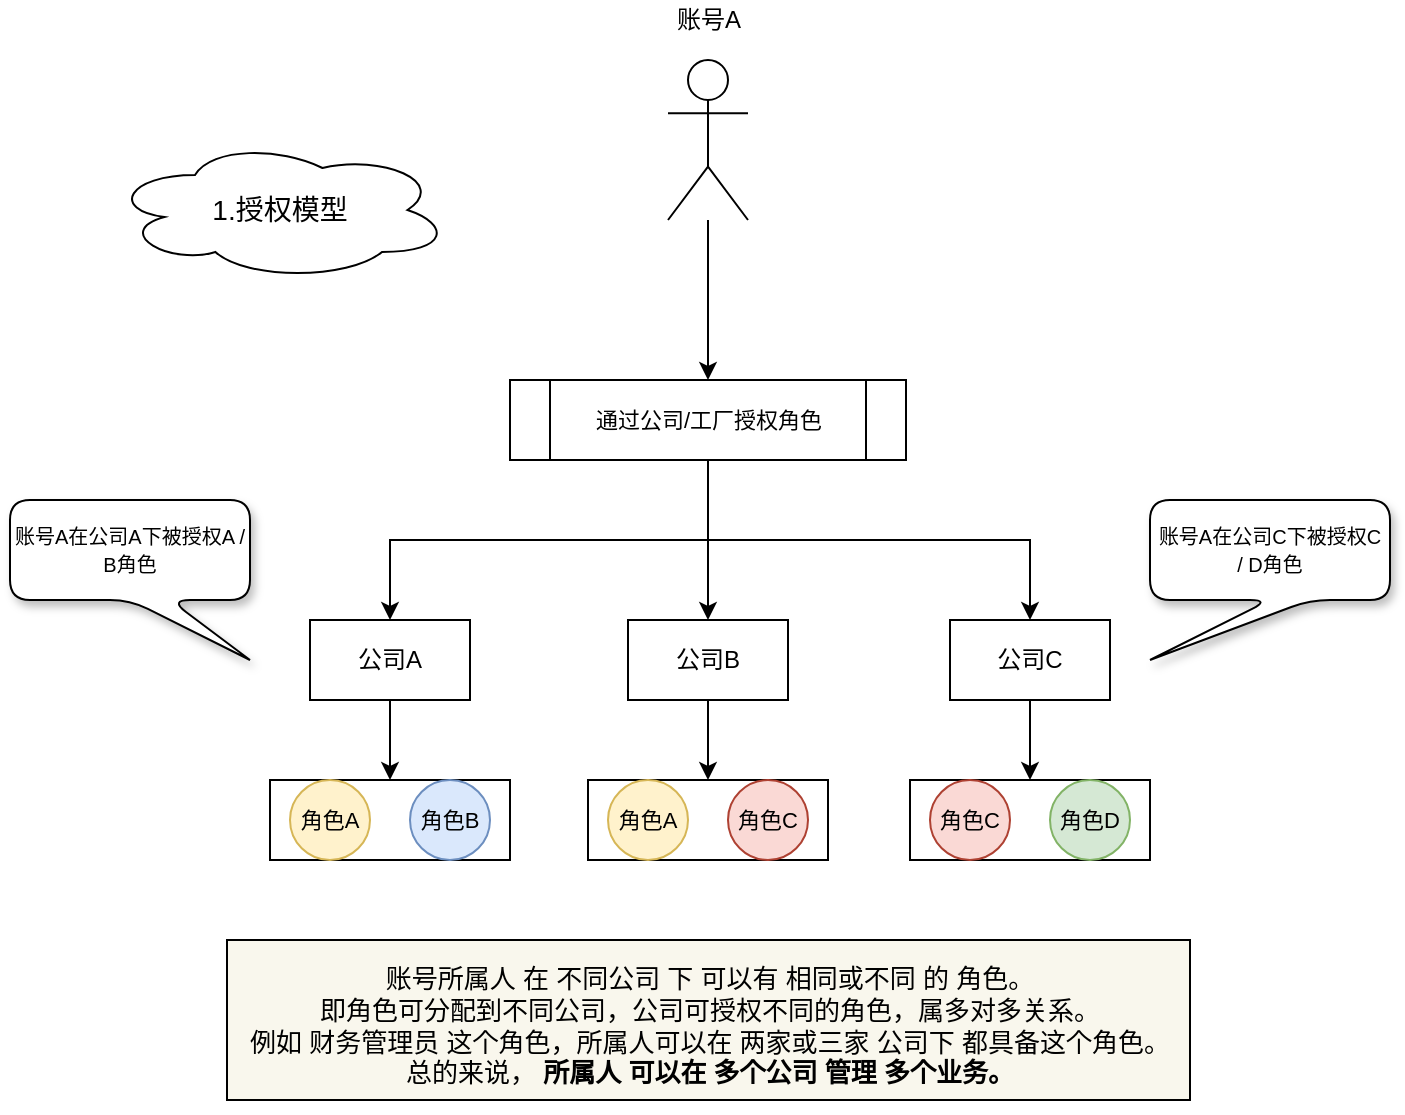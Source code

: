 <mxfile version="15.7.3" type="github">
  <diagram id="Jb6BtzAFee-MTP4sCL8y" name="第 1 页">
    <mxGraphModel dx="1008" dy="552" grid="1" gridSize="10" guides="1" tooltips="1" connect="1" arrows="1" fold="1" page="1" pageScale="1" pageWidth="827" pageHeight="1169" math="0" shadow="0">
      <root>
        <mxCell id="0" />
        <mxCell id="1" parent="0" />
        <mxCell id="0wWaa23UlazC8i8ljl-4-6" style="edgeStyle=orthogonalEdgeStyle;rounded=0;orthogonalLoop=1;jettySize=auto;html=1;entryX=0.5;entryY=0;entryDx=0;entryDy=0;" edge="1" parent="1" source="0wWaa23UlazC8i8ljl-4-1" target="0wWaa23UlazC8i8ljl-4-3">
          <mxGeometry relative="1" as="geometry">
            <mxPoint x="420" y="320" as="targetPoint" />
          </mxGeometry>
        </mxCell>
        <mxCell id="0wWaa23UlazC8i8ljl-4-1" value="" style="shape=umlActor;verticalLabelPosition=bottom;verticalAlign=top;html=1;outlineConnect=0;" vertex="1" parent="1">
          <mxGeometry x="419" y="160" width="40" height="80" as="geometry" />
        </mxCell>
        <mxCell id="0wWaa23UlazC8i8ljl-4-10" style="edgeStyle=orthogonalEdgeStyle;rounded=0;orthogonalLoop=1;jettySize=auto;html=1;entryX=0.5;entryY=0;entryDx=0;entryDy=0;fontSize=11;" edge="1" parent="1" source="0wWaa23UlazC8i8ljl-4-3" target="0wWaa23UlazC8i8ljl-4-8">
          <mxGeometry relative="1" as="geometry" />
        </mxCell>
        <mxCell id="0wWaa23UlazC8i8ljl-4-16" style="edgeStyle=orthogonalEdgeStyle;rounded=0;orthogonalLoop=1;jettySize=auto;html=1;exitX=0.5;exitY=1;exitDx=0;exitDy=0;entryX=0.5;entryY=0;entryDx=0;entryDy=0;fontSize=11;" edge="1" parent="1" source="0wWaa23UlazC8i8ljl-4-3" target="0wWaa23UlazC8i8ljl-4-4">
          <mxGeometry relative="1" as="geometry" />
        </mxCell>
        <mxCell id="0wWaa23UlazC8i8ljl-4-17" style="edgeStyle=orthogonalEdgeStyle;rounded=0;orthogonalLoop=1;jettySize=auto;html=1;exitX=0.5;exitY=1;exitDx=0;exitDy=0;entryX=0.5;entryY=0;entryDx=0;entryDy=0;fontSize=11;" edge="1" parent="1" source="0wWaa23UlazC8i8ljl-4-3" target="0wWaa23UlazC8i8ljl-4-9">
          <mxGeometry relative="1" as="geometry" />
        </mxCell>
        <mxCell id="0wWaa23UlazC8i8ljl-4-3" value="&lt;font style=&quot;font-size: 11px&quot;&gt;通过公司/工厂授权角色&lt;/font&gt;" style="shape=process;whiteSpace=wrap;html=1;backgroundOutline=1;" vertex="1" parent="1">
          <mxGeometry x="340" y="320" width="198" height="40" as="geometry" />
        </mxCell>
        <mxCell id="0wWaa23UlazC8i8ljl-4-32" style="edgeStyle=orthogonalEdgeStyle;rounded=0;orthogonalLoop=1;jettySize=auto;html=1;entryX=0.5;entryY=0;entryDx=0;entryDy=0;fontSize=11;" edge="1" parent="1" source="0wWaa23UlazC8i8ljl-4-4" target="0wWaa23UlazC8i8ljl-4-18">
          <mxGeometry relative="1" as="geometry" />
        </mxCell>
        <mxCell id="0wWaa23UlazC8i8ljl-4-4" value="公司A" style="rounded=0;whiteSpace=wrap;html=1;" vertex="1" parent="1">
          <mxGeometry x="240" y="440" width="80" height="40" as="geometry" />
        </mxCell>
        <mxCell id="0wWaa23UlazC8i8ljl-4-7" value="账号A" style="text;html=1;align=center;verticalAlign=middle;resizable=0;points=[];autosize=1;strokeColor=none;fillColor=none;" vertex="1" parent="1">
          <mxGeometry x="414" y="130" width="50" height="20" as="geometry" />
        </mxCell>
        <mxCell id="0wWaa23UlazC8i8ljl-4-33" style="edgeStyle=orthogonalEdgeStyle;rounded=0;orthogonalLoop=1;jettySize=auto;html=1;exitX=0.5;exitY=1;exitDx=0;exitDy=0;entryX=0.5;entryY=0;entryDx=0;entryDy=0;fontSize=11;" edge="1" parent="1" source="0wWaa23UlazC8i8ljl-4-8" target="0wWaa23UlazC8i8ljl-4-25">
          <mxGeometry relative="1" as="geometry" />
        </mxCell>
        <mxCell id="0wWaa23UlazC8i8ljl-4-8" value="公司B" style="rounded=0;whiteSpace=wrap;html=1;" vertex="1" parent="1">
          <mxGeometry x="399" y="440" width="80" height="40" as="geometry" />
        </mxCell>
        <mxCell id="0wWaa23UlazC8i8ljl-4-34" style="edgeStyle=orthogonalEdgeStyle;rounded=0;orthogonalLoop=1;jettySize=auto;html=1;exitX=0.5;exitY=1;exitDx=0;exitDy=0;entryX=0.5;entryY=0;entryDx=0;entryDy=0;fontSize=11;" edge="1" parent="1" source="0wWaa23UlazC8i8ljl-4-9" target="0wWaa23UlazC8i8ljl-4-29">
          <mxGeometry relative="1" as="geometry" />
        </mxCell>
        <mxCell id="0wWaa23UlazC8i8ljl-4-9" value="公司C" style="rounded=0;whiteSpace=wrap;html=1;" vertex="1" parent="1">
          <mxGeometry x="560" y="440" width="80" height="40" as="geometry" />
        </mxCell>
        <mxCell id="0wWaa23UlazC8i8ljl-4-19" value="" style="group;glass=1;shadow=0;" vertex="1" connectable="0" parent="1">
          <mxGeometry x="220" y="520" width="120" height="40" as="geometry" />
        </mxCell>
        <mxCell id="0wWaa23UlazC8i8ljl-4-18" value="" style="rounded=0;whiteSpace=wrap;html=1;fontSize=11;shadow=0;" vertex="1" parent="0wWaa23UlazC8i8ljl-4-19">
          <mxGeometry width="120" height="40" as="geometry" />
        </mxCell>
        <mxCell id="0wWaa23UlazC8i8ljl-4-13" value="角色A" style="ellipse;whiteSpace=wrap;html=1;aspect=fixed;fontSize=11;fillColor=#fff2cc;strokeColor=#d6b656;" vertex="1" parent="0wWaa23UlazC8i8ljl-4-19">
          <mxGeometry x="10" width="40" height="40" as="geometry" />
        </mxCell>
        <mxCell id="0wWaa23UlazC8i8ljl-4-14" value="角色B" style="ellipse;whiteSpace=wrap;html=1;aspect=fixed;fontSize=11;fillColor=#dae8fc;strokeColor=#6c8ebf;" vertex="1" parent="0wWaa23UlazC8i8ljl-4-19">
          <mxGeometry x="70" width="40" height="40" as="geometry" />
        </mxCell>
        <mxCell id="0wWaa23UlazC8i8ljl-4-24" value="" style="group;shadow=0;sketch=0;" vertex="1" connectable="0" parent="1">
          <mxGeometry x="379" y="520" width="120" height="40" as="geometry" />
        </mxCell>
        <mxCell id="0wWaa23UlazC8i8ljl-4-25" value="" style="rounded=0;whiteSpace=wrap;html=1;fontSize=11;shadow=0;sketch=0;" vertex="1" parent="0wWaa23UlazC8i8ljl-4-24">
          <mxGeometry width="120" height="40" as="geometry" />
        </mxCell>
        <mxCell id="0wWaa23UlazC8i8ljl-4-26" value="角色A" style="ellipse;whiteSpace=wrap;html=1;aspect=fixed;fontSize=11;fillColor=#fff2cc;strokeColor=#d6b656;" vertex="1" parent="0wWaa23UlazC8i8ljl-4-24">
          <mxGeometry x="10" width="40" height="40" as="geometry" />
        </mxCell>
        <mxCell id="0wWaa23UlazC8i8ljl-4-27" value="角色C" style="ellipse;whiteSpace=wrap;html=1;aspect=fixed;fontSize=11;fillColor=#fad9d5;strokeColor=#ae4132;" vertex="1" parent="0wWaa23UlazC8i8ljl-4-24">
          <mxGeometry x="70" width="40" height="40" as="geometry" />
        </mxCell>
        <mxCell id="0wWaa23UlazC8i8ljl-4-28" value="" style="group" vertex="1" connectable="0" parent="1">
          <mxGeometry x="540" y="520" width="120" height="40" as="geometry" />
        </mxCell>
        <mxCell id="0wWaa23UlazC8i8ljl-4-29" value="" style="rounded=0;whiteSpace=wrap;html=1;fontSize=11;shadow=0;" vertex="1" parent="0wWaa23UlazC8i8ljl-4-28">
          <mxGeometry width="120" height="40" as="geometry" />
        </mxCell>
        <mxCell id="0wWaa23UlazC8i8ljl-4-30" value="角色C" style="ellipse;whiteSpace=wrap;html=1;aspect=fixed;fontSize=11;fillColor=#fad9d5;strokeColor=#ae4132;" vertex="1" parent="0wWaa23UlazC8i8ljl-4-28">
          <mxGeometry x="10" width="40" height="40" as="geometry" />
        </mxCell>
        <mxCell id="0wWaa23UlazC8i8ljl-4-31" value="角色D" style="ellipse;whiteSpace=wrap;html=1;aspect=fixed;fontSize=11;fillColor=#d5e8d4;strokeColor=#82b366;" vertex="1" parent="0wWaa23UlazC8i8ljl-4-28">
          <mxGeometry x="70" width="40" height="40" as="geometry" />
        </mxCell>
        <mxCell id="0wWaa23UlazC8i8ljl-4-35" value="&lt;font style=&quot;font-size: 10px&quot;&gt;账号A在公司A下被授权A / B角色&lt;/font&gt;" style="shape=callout;whiteSpace=wrap;html=1;perimeter=calloutPerimeter;fontSize=11;position2=1;rounded=1;shadow=1;" vertex="1" parent="1">
          <mxGeometry x="90" y="380" width="120" height="80" as="geometry" />
        </mxCell>
        <mxCell id="0wWaa23UlazC8i8ljl-4-36" value="&lt;font style=&quot;font-size: 10px&quot;&gt;账号A在公司C下被授权C /&amp;nbsp;D角色&lt;/font&gt;" style="shape=callout;whiteSpace=wrap;html=1;perimeter=calloutPerimeter;fontSize=11;position2=0;rounded=1;shadow=1;" vertex="1" parent="1">
          <mxGeometry x="660" y="380" width="120" height="80" as="geometry" />
        </mxCell>
        <mxCell id="0wWaa23UlazC8i8ljl-4-37" value="&lt;span style=&quot;font-size: 14px&quot;&gt;1.授权模型&lt;/span&gt;" style="ellipse;shape=cloud;whiteSpace=wrap;html=1;rounded=1;shadow=0;glass=1;sketch=0;fontSize=10;" vertex="1" parent="1">
          <mxGeometry x="140" y="200" width="170" height="70" as="geometry" />
        </mxCell>
        <mxCell id="0wWaa23UlazC8i8ljl-4-43" value="&lt;p style=&quot;line-height: 1.7&quot;&gt;&lt;/p&gt;&lt;blockquote style=&quot;margin: 0 0 0 40px ; border: none ; padding: 0px&quot;&gt;&lt;/blockquote&gt;账号所属人&amp;nbsp;在&amp;nbsp;不同公司 下 可以有&amp;nbsp;相同或不同 的&amp;nbsp;角色。&lt;br&gt;即角色可分配到不同公司，公司可授权不同的角色，属多对多关系。&lt;br&gt;例如 财务管理员&amp;nbsp;这个角色，所属人可以在 两家或三家 公司下&amp;nbsp;都具备这个角色。&lt;br&gt;总的来说，&amp;nbsp;&lt;b&gt;所属人&amp;nbsp;可以在&amp;nbsp;多个公司&amp;nbsp;管理&amp;nbsp;多个业务。&lt;/b&gt;&lt;br&gt;&lt;p&gt;&lt;/p&gt;" style="rounded=0;whiteSpace=wrap;html=1;shadow=0;glass=0;sketch=0;fontSize=13;fillColor=#f9f7ed;strokeColor=default;spacingTop=5;" vertex="1" parent="1">
          <mxGeometry x="198.5" y="600" width="481.5" height="80" as="geometry" />
        </mxCell>
      </root>
    </mxGraphModel>
  </diagram>
</mxfile>
